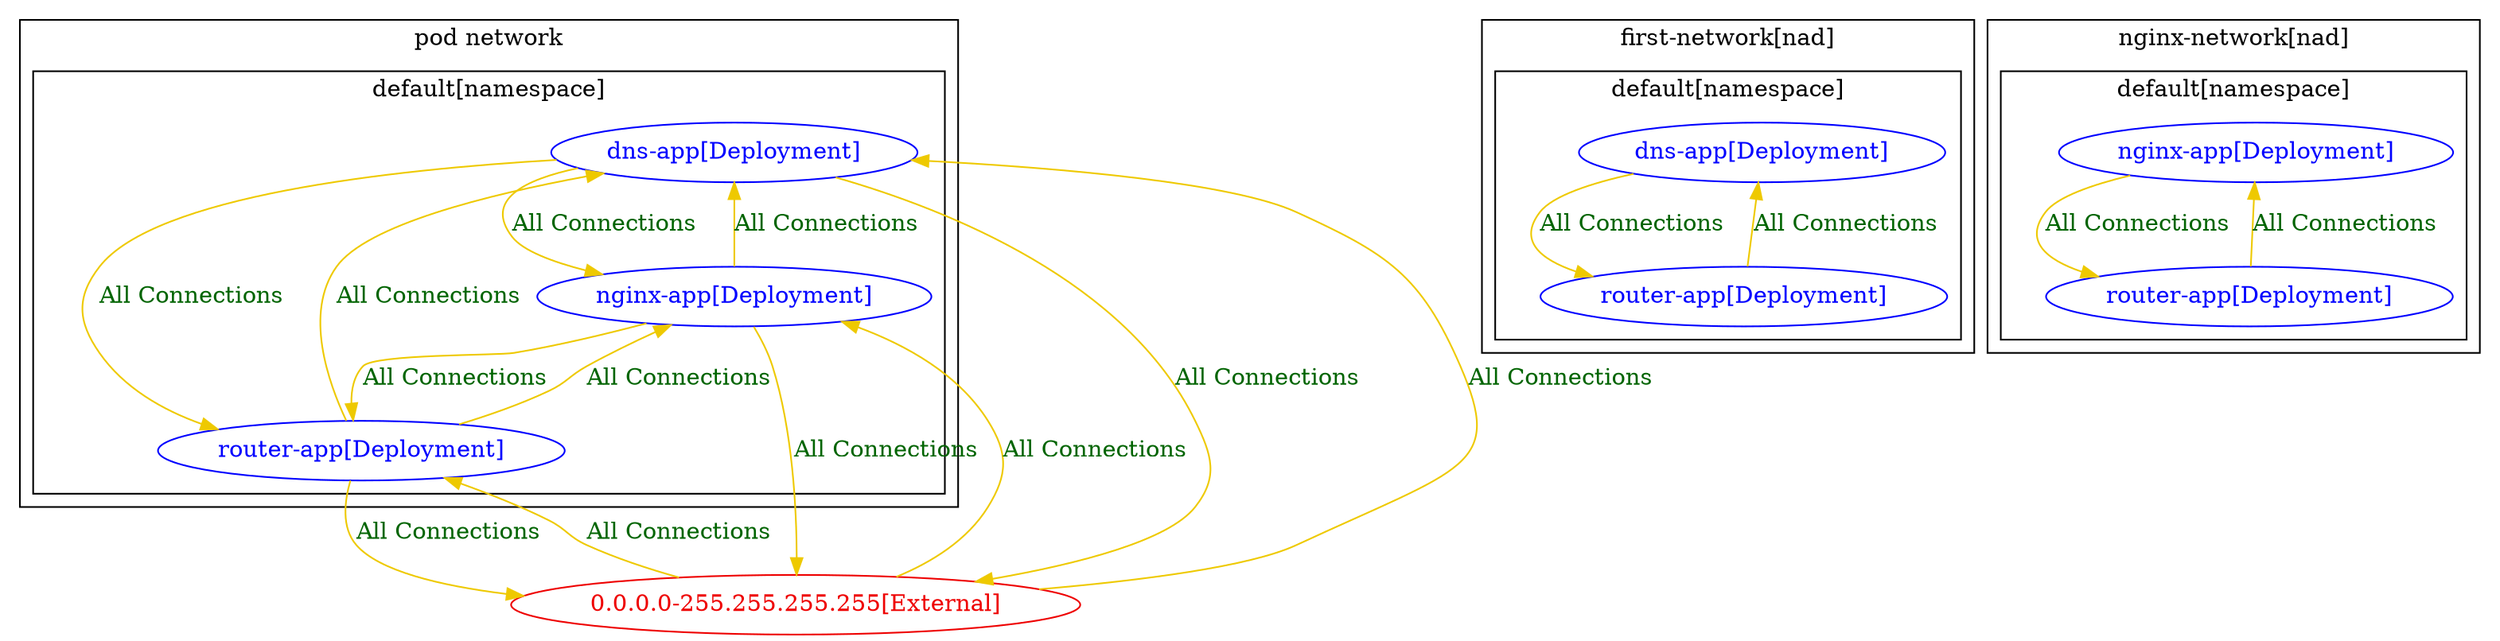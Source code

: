 digraph {
	subgraph "cluster_pod_network" {
	label="pod network"
	subgraph "cluster_default[namespace]" {
		color="black"
		fontcolor="black"
		"default/dns-app[Deployment]" [label="dns-app[Deployment]" color="blue" fontcolor="blue"]
		"default/nginx-app[Deployment]" [label="nginx-app[Deployment]" color="blue" fontcolor="blue"]
		"default/router-app[Deployment]" [label="router-app[Deployment]" color="blue" fontcolor="blue"]
		label="default[namespace]"
	}
	}
	subgraph "cluster_first-network" {
	label="first-network[nad]"
	subgraph "cluster_default[namespace]" {
		color="black"
		fontcolor="black"
		"default/dns-app[Deployment]first-network" [label="dns-app[Deployment]" color="blue" fontcolor="blue"]
		"default/router-app[Deployment]first-network" [label="router-app[Deployment]" color="blue" fontcolor="blue"]
		label="default[namespace]"
	}
	}
	subgraph "cluster_nginx-network" {
	label="nginx-network[nad]"
	subgraph "cluster_default[namespace]" {
		color="black"
		fontcolor="black"
		"default/nginx-app[Deployment]nginx-network" [label="nginx-app[Deployment]" color="blue" fontcolor="blue"]
		"default/router-app[Deployment]nginx-network" [label="router-app[Deployment]" color="blue" fontcolor="blue"]
		label="default[namespace]"
	}
	}
	"0.0.0.0-255.255.255.255[External]" [label="0.0.0.0-255.255.255.255[External]" color="red2" fontcolor="red2"]
	"0.0.0.0-255.255.255.255[External]" -> "default/dns-app[Deployment]" [label="All Connections" color="gold2" fontcolor="darkgreen" weight=0.5]
	"0.0.0.0-255.255.255.255[External]" -> "default/nginx-app[Deployment]" [label="All Connections" color="gold2" fontcolor="darkgreen" weight=0.5]
	"0.0.0.0-255.255.255.255[External]" -> "default/router-app[Deployment]" [label="All Connections" color="gold2" fontcolor="darkgreen" weight=0.5]
	"default/dns-app[Deployment]" -> "0.0.0.0-255.255.255.255[External]" [label="All Connections" color="gold2" fontcolor="darkgreen" weight=1]
	"default/dns-app[Deployment]" -> "default/nginx-app[Deployment]" [label="All Connections" color="gold2" fontcolor="darkgreen" weight=0.5]
	"default/dns-app[Deployment]" -> "default/router-app[Deployment]" [label="All Connections" color="gold2" fontcolor="darkgreen" weight=0.5]
	"default/dns-app[Deployment]first-network" -> "default/router-app[Deployment]first-network" [label="All Connections" color="gold2" fontcolor="darkgreen" weight=0.5]
	"default/nginx-app[Deployment]" -> "0.0.0.0-255.255.255.255[External]" [label="All Connections" color="gold2" fontcolor="darkgreen" weight=1]
	"default/nginx-app[Deployment]" -> "default/dns-app[Deployment]" [label="All Connections" color="gold2" fontcolor="darkgreen" weight=1]
	"default/nginx-app[Deployment]" -> "default/router-app[Deployment]" [label="All Connections" color="gold2" fontcolor="darkgreen" weight=0.5]
	"default/nginx-app[Deployment]nginx-network" -> "default/router-app[Deployment]nginx-network" [label="All Connections" color="gold2" fontcolor="darkgreen" weight=0.5]
	"default/router-app[Deployment]" -> "0.0.0.0-255.255.255.255[External]" [label="All Connections" color="gold2" fontcolor="darkgreen" weight=1]
	"default/router-app[Deployment]" -> "default/dns-app[Deployment]" [label="All Connections" color="gold2" fontcolor="darkgreen" weight=1]
	"default/router-app[Deployment]" -> "default/nginx-app[Deployment]" [label="All Connections" color="gold2" fontcolor="darkgreen" weight=1]
	"default/router-app[Deployment]first-network" -> "default/dns-app[Deployment]first-network" [label="All Connections" color="gold2" fontcolor="darkgreen" weight=1]
	"default/router-app[Deployment]nginx-network" -> "default/nginx-app[Deployment]nginx-network" [label="All Connections" color="gold2" fontcolor="darkgreen" weight=1]
}